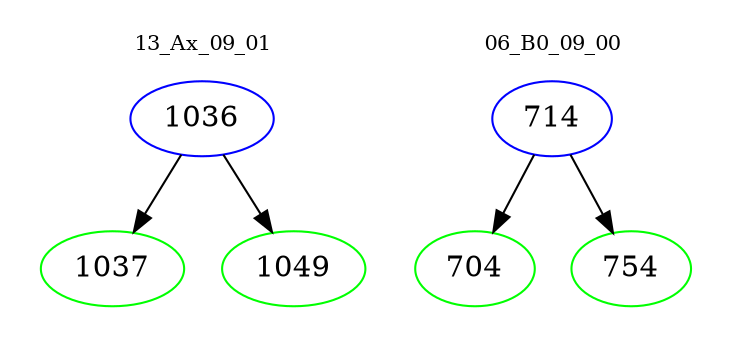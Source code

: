 digraph{
subgraph cluster_0 {
color = white
label = "13_Ax_09_01";
fontsize=10;
T0_1036 [label="1036", color="blue"]
T0_1036 -> T0_1037 [color="black"]
T0_1037 [label="1037", color="green"]
T0_1036 -> T0_1049 [color="black"]
T0_1049 [label="1049", color="green"]
}
subgraph cluster_1 {
color = white
label = "06_B0_09_00";
fontsize=10;
T1_714 [label="714", color="blue"]
T1_714 -> T1_704 [color="black"]
T1_704 [label="704", color="green"]
T1_714 -> T1_754 [color="black"]
T1_754 [label="754", color="green"]
}
}
